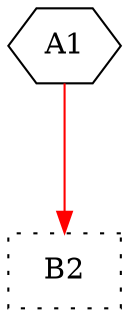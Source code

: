 digraph G {
graph [root="Demo",rankdir   = TB, nodesep           = 0.6, mindist     = 1.0, ranksep = 1.0, overlap = false]
node [style     = "filled", fillcolor = "white", color = "black"]
A1[cpu="0", flags="0x00000004", type="flow", tvalid="0", vabs="false", prio="0", toffs="0", pattern="patternA", patentry="true", patexit="false", beamproc="beamA", bpentry="false", bpexit="false", qty="1", shape     = "hexagon", fillcolor = "white"];
B2[cpu="0", flags="0x00100008", type="blockalign", tperiod="1000", pattern="patternA", patentry="false", patexit="true", beamproc="beamA", bpentry="false", bpexit="false", qlo="true", qhi="false", qil="false", shape     = "rectangle", style  = "dotted, filled", fillcolor = "white"];
A1->B2 [type="defdst", color = "red"];
}
